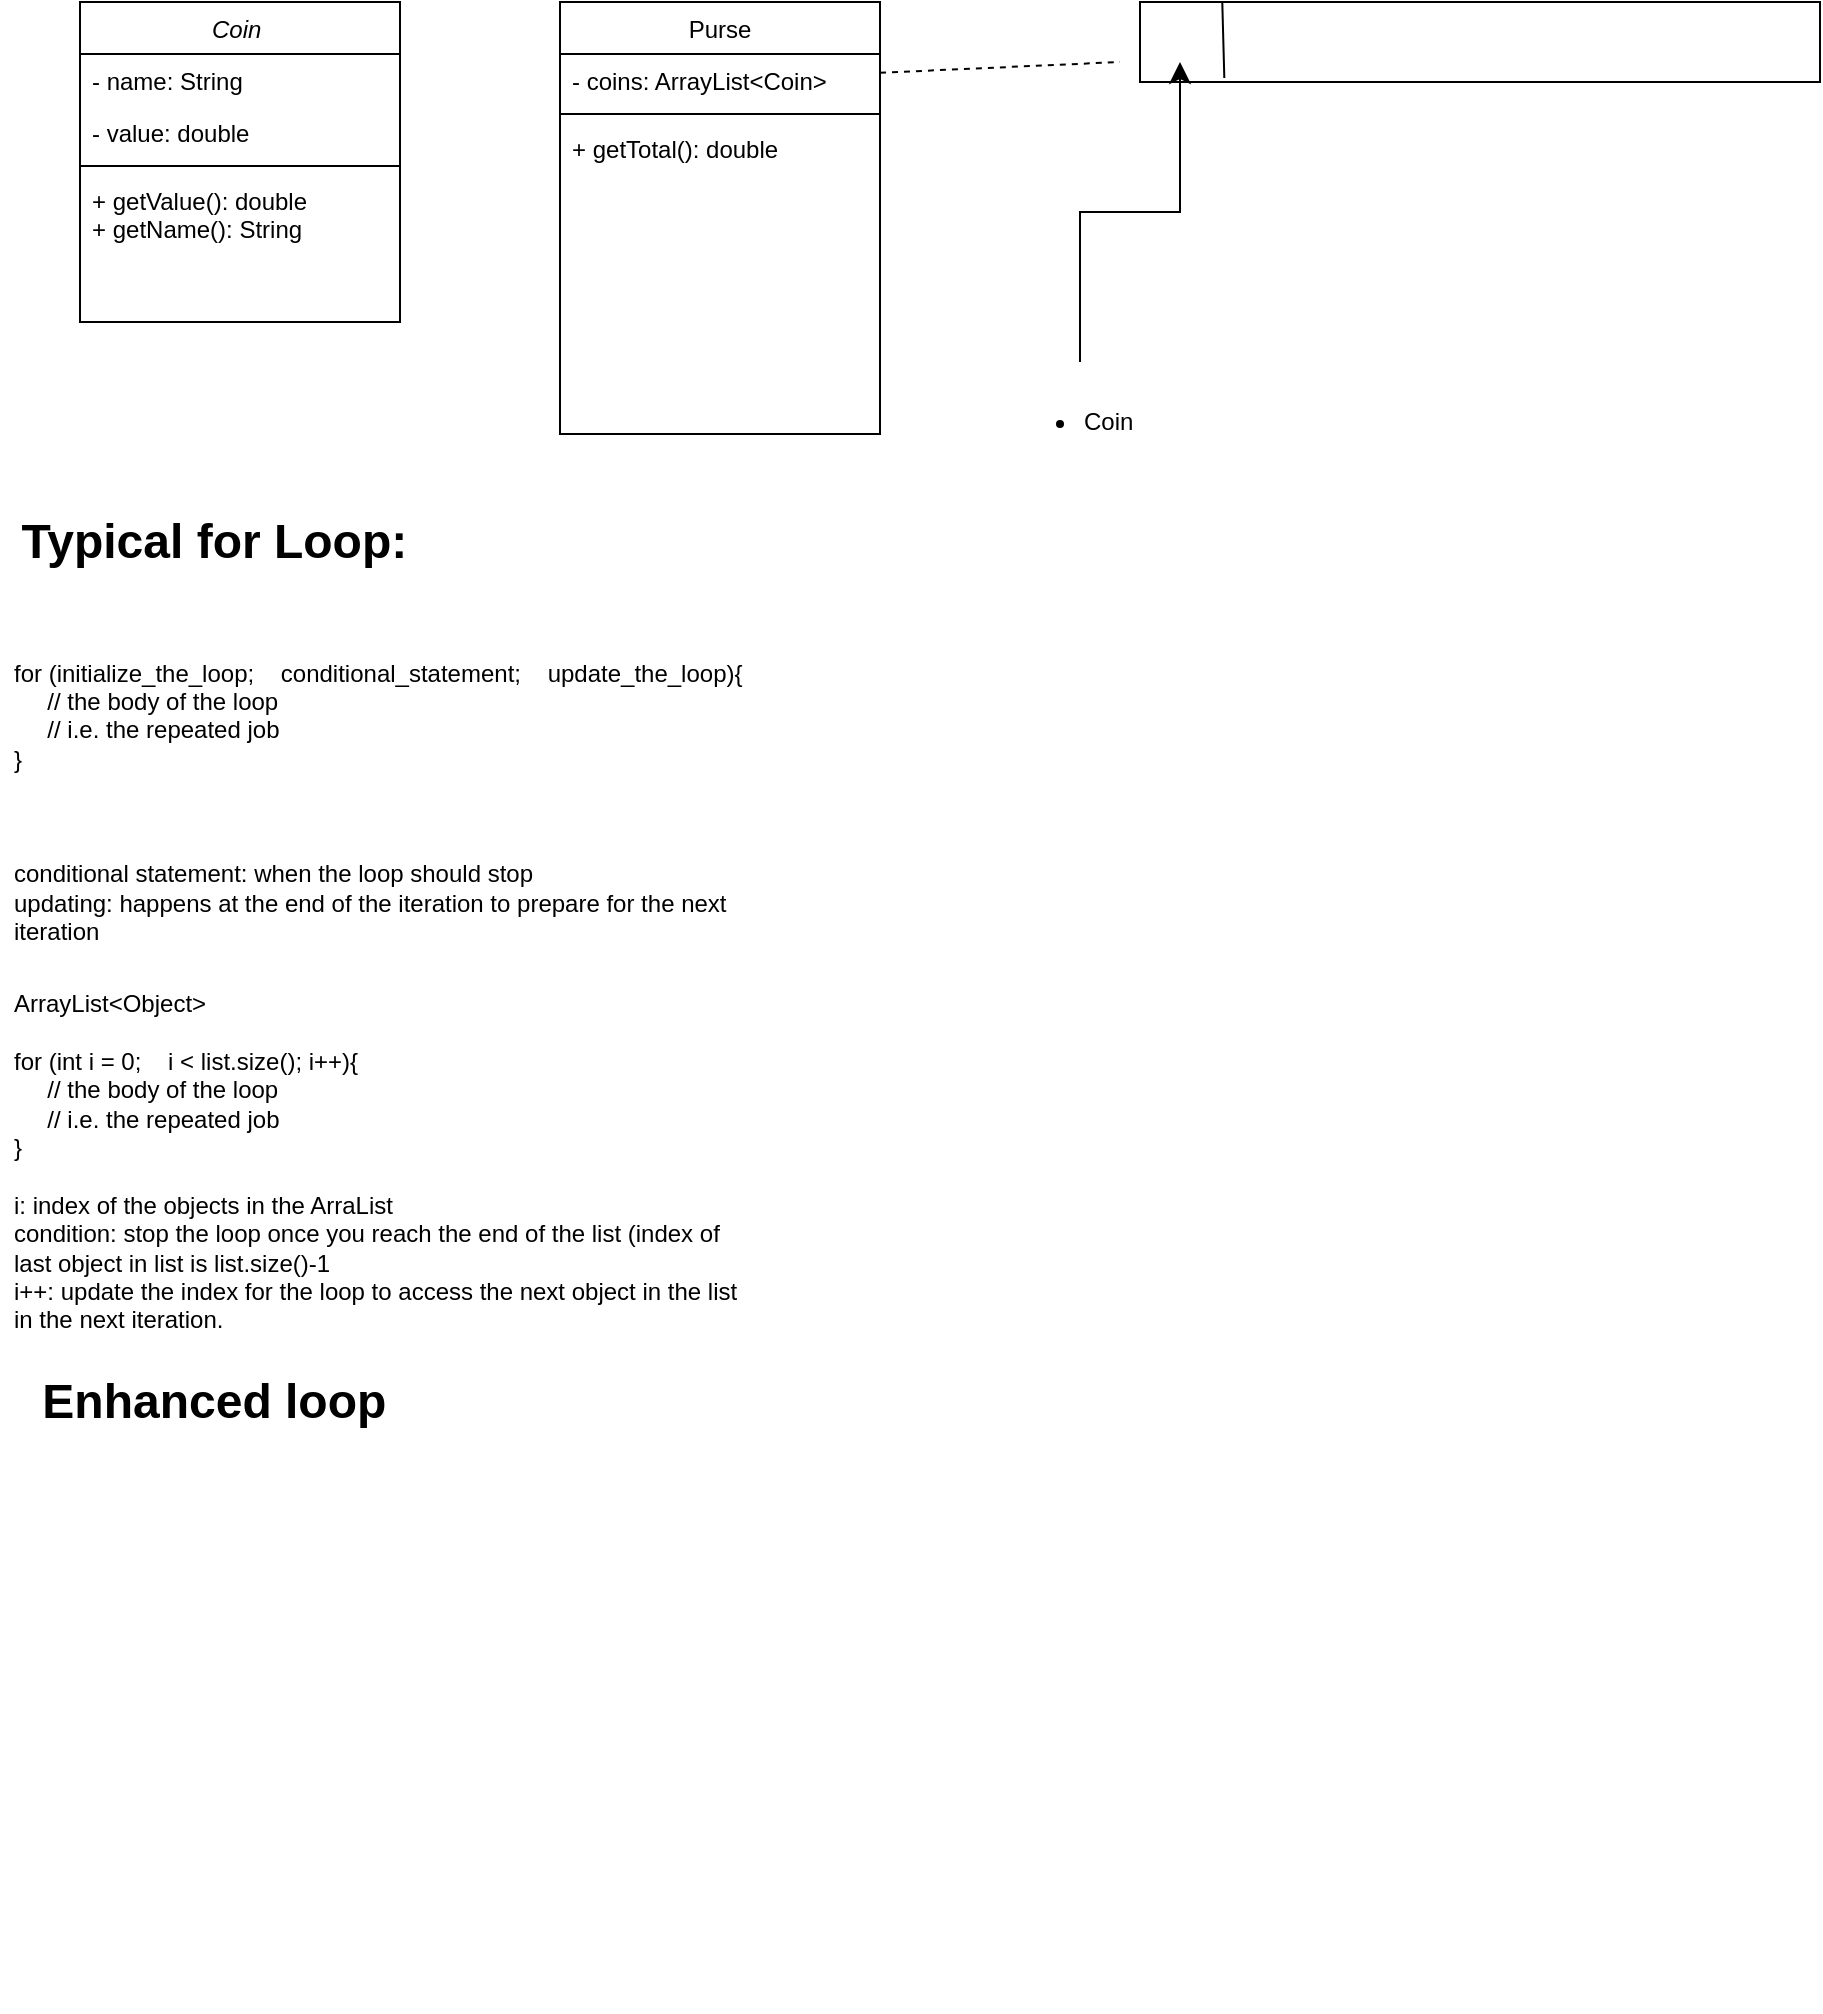 <mxfile version="26.1.3">
  <diagram id="C5RBs43oDa-KdzZeNtuy" name="Page-1">
    <mxGraphModel dx="684" dy="315" grid="1" gridSize="10" guides="1" tooltips="1" connect="1" arrows="1" fold="1" page="1" pageScale="1" pageWidth="827" pageHeight="1169" math="0" shadow="0">
      <root>
        <mxCell id="WIyWlLk6GJQsqaUBKTNV-0" />
        <mxCell id="WIyWlLk6GJQsqaUBKTNV-1" parent="WIyWlLk6GJQsqaUBKTNV-0" />
        <mxCell id="zkfFHV4jXpPFQw0GAbJ--0" value="Coin " style="swimlane;fontStyle=2;align=center;verticalAlign=top;childLayout=stackLayout;horizontal=1;startSize=26;horizontalStack=0;resizeParent=1;resizeLast=0;collapsible=1;marginBottom=0;rounded=0;shadow=0;strokeWidth=1;" parent="WIyWlLk6GJQsqaUBKTNV-1" vertex="1">
          <mxGeometry x="60" y="120" width="160" height="160" as="geometry">
            <mxRectangle x="230" y="140" width="160" height="26" as="alternateBounds" />
          </mxGeometry>
        </mxCell>
        <mxCell id="zkfFHV4jXpPFQw0GAbJ--1" value="- name: String" style="text;align=left;verticalAlign=top;spacingLeft=4;spacingRight=4;overflow=hidden;rotatable=0;points=[[0,0.5],[1,0.5]];portConstraint=eastwest;" parent="zkfFHV4jXpPFQw0GAbJ--0" vertex="1">
          <mxGeometry y="26" width="160" height="26" as="geometry" />
        </mxCell>
        <mxCell id="zkfFHV4jXpPFQw0GAbJ--2" value="- value: double " style="text;align=left;verticalAlign=top;spacingLeft=4;spacingRight=4;overflow=hidden;rotatable=0;points=[[0,0.5],[1,0.5]];portConstraint=eastwest;rounded=0;shadow=0;html=0;" parent="zkfFHV4jXpPFQw0GAbJ--0" vertex="1">
          <mxGeometry y="52" width="160" height="26" as="geometry" />
        </mxCell>
        <mxCell id="zkfFHV4jXpPFQw0GAbJ--4" value="" style="line;html=1;strokeWidth=1;align=left;verticalAlign=middle;spacingTop=-1;spacingLeft=3;spacingRight=3;rotatable=0;labelPosition=right;points=[];portConstraint=eastwest;" parent="zkfFHV4jXpPFQw0GAbJ--0" vertex="1">
          <mxGeometry y="78" width="160" height="8" as="geometry" />
        </mxCell>
        <mxCell id="zkfFHV4jXpPFQw0GAbJ--5" value="+ getValue(): double &#xa;+ getName(): String " style="text;align=left;verticalAlign=top;spacingLeft=4;spacingRight=4;overflow=hidden;rotatable=0;points=[[0,0.5],[1,0.5]];portConstraint=eastwest;" parent="zkfFHV4jXpPFQw0GAbJ--0" vertex="1">
          <mxGeometry y="86" width="160" height="44" as="geometry" />
        </mxCell>
        <mxCell id="zkfFHV4jXpPFQw0GAbJ--17" value="Purse" style="swimlane;fontStyle=0;align=center;verticalAlign=top;childLayout=stackLayout;horizontal=1;startSize=26;horizontalStack=0;resizeParent=1;resizeLast=0;collapsible=1;marginBottom=0;rounded=0;shadow=0;strokeWidth=1;" parent="WIyWlLk6GJQsqaUBKTNV-1" vertex="1">
          <mxGeometry x="300" y="120" width="160" height="216" as="geometry">
            <mxRectangle x="550" y="140" width="160" height="26" as="alternateBounds" />
          </mxGeometry>
        </mxCell>
        <mxCell id="zkfFHV4jXpPFQw0GAbJ--18" value="- coins: ArrayList&lt;Coin&gt; " style="text;align=left;verticalAlign=top;spacingLeft=4;spacingRight=4;overflow=hidden;rotatable=0;points=[[0,0.5],[1,0.5]];portConstraint=eastwest;" parent="zkfFHV4jXpPFQw0GAbJ--17" vertex="1">
          <mxGeometry y="26" width="160" height="26" as="geometry" />
        </mxCell>
        <mxCell id="zkfFHV4jXpPFQw0GAbJ--23" value="" style="line;html=1;strokeWidth=1;align=left;verticalAlign=middle;spacingTop=-1;spacingLeft=3;spacingRight=3;rotatable=0;labelPosition=right;points=[];portConstraint=eastwest;" parent="zkfFHV4jXpPFQw0GAbJ--17" vertex="1">
          <mxGeometry y="52" width="160" height="8" as="geometry" />
        </mxCell>
        <mxCell id="zkfFHV4jXpPFQw0GAbJ--24" value="+ getTotal(): double " style="text;align=left;verticalAlign=top;spacingLeft=4;spacingRight=4;overflow=hidden;rotatable=0;points=[[0,0.5],[1,0.5]];portConstraint=eastwest;" parent="zkfFHV4jXpPFQw0GAbJ--17" vertex="1">
          <mxGeometry y="60" width="160" height="26" as="geometry" />
        </mxCell>
        <mxCell id="7w1y1aVZWa9EhXxjW5KE-0" value="" style="rounded=0;whiteSpace=wrap;html=1;" vertex="1" parent="WIyWlLk6GJQsqaUBKTNV-1">
          <mxGeometry x="590" y="120" width="340" height="40" as="geometry" />
        </mxCell>
        <mxCell id="7w1y1aVZWa9EhXxjW5KE-3" value="" style="endArrow=none;dashed=1;html=1;rounded=0;" edge="1" parent="WIyWlLk6GJQsqaUBKTNV-1" source="zkfFHV4jXpPFQw0GAbJ--18">
          <mxGeometry width="50" height="50" relative="1" as="geometry">
            <mxPoint x="390" y="330" as="sourcePoint" />
            <mxPoint x="580" y="150" as="targetPoint" />
          </mxGeometry>
        </mxCell>
        <mxCell id="7w1y1aVZWa9EhXxjW5KE-4" value="" style="endArrow=none;html=1;rounded=0;exitX=0.124;exitY=0.95;exitDx=0;exitDy=0;exitPerimeter=0;entryX=0.121;entryY=0;entryDx=0;entryDy=0;entryPerimeter=0;" edge="1" parent="WIyWlLk6GJQsqaUBKTNV-1" source="7w1y1aVZWa9EhXxjW5KE-0" target="7w1y1aVZWa9EhXxjW5KE-0">
          <mxGeometry width="50" height="50" relative="1" as="geometry">
            <mxPoint x="620" y="170" as="sourcePoint" />
            <mxPoint x="670" y="120" as="targetPoint" />
          </mxGeometry>
        </mxCell>
        <mxCell id="7w1y1aVZWa9EhXxjW5KE-5" value="" style="edgeStyle=elbowEdgeStyle;elbow=vertical;endArrow=classic;html=1;curved=0;rounded=0;endSize=8;startSize=8;" edge="1" parent="WIyWlLk6GJQsqaUBKTNV-1">
          <mxGeometry width="50" height="50" relative="1" as="geometry">
            <mxPoint x="560" y="300" as="sourcePoint" />
            <mxPoint x="610" y="150" as="targetPoint" />
          </mxGeometry>
        </mxCell>
        <mxCell id="7w1y1aVZWa9EhXxjW5KE-7" value="&lt;ul&gt;&lt;li&gt;Coin&lt;/li&gt;&lt;/ul&gt;" style="text;strokeColor=none;fillColor=none;html=1;whiteSpace=wrap;verticalAlign=middle;overflow=hidden;" vertex="1" parent="WIyWlLk6GJQsqaUBKTNV-1">
          <mxGeometry x="520" y="290" width="100" height="80" as="geometry" />
        </mxCell>
        <mxCell id="7w1y1aVZWa9EhXxjW5KE-17" value="Typical for Loop:&amp;nbsp;" style="text;strokeColor=none;fillColor=none;html=1;fontSize=24;fontStyle=1;verticalAlign=middle;align=center;" vertex="1" parent="WIyWlLk6GJQsqaUBKTNV-1">
          <mxGeometry x="80" y="370" width="100" height="40" as="geometry" />
        </mxCell>
        <mxCell id="7w1y1aVZWa9EhXxjW5KE-8" value="" style="shape=table;startSize=0;container=1;collapsible=0;childLayout=tableLayout;fontSize=11;fillColor=none;strokeColor=none;" vertex="1" parent="WIyWlLk6GJQsqaUBKTNV-1">
          <mxGeometry x="20" y="440" width="380" height="685" as="geometry" />
        </mxCell>
        <mxCell id="7w1y1aVZWa9EhXxjW5KE-9" value="" style="shape=tableRow;horizontal=0;startSize=0;swimlaneHead=0;swimlaneBody=0;strokeColor=inherit;top=0;left=0;bottom=0;right=0;collapsible=0;dropTarget=0;fillColor=none;points=[[0,0.5],[1,0.5]];portConstraint=eastwest;fontSize=16;" vertex="1" parent="7w1y1aVZWa9EhXxjW5KE-8">
          <mxGeometry width="380" height="160" as="geometry" />
        </mxCell>
        <mxCell id="7w1y1aVZWa9EhXxjW5KE-10" value="for (initialize_the_loop; &amp;nbsp; &amp;nbsp;conditional_statement; &amp;nbsp; &amp;nbsp;update_the_loop){&lt;div&gt;&amp;nbsp; &amp;nbsp; &amp;nbsp;// the body of the loop&amp;nbsp;&lt;/div&gt;&lt;div&gt;&amp;nbsp; &amp;nbsp; &amp;nbsp;// i.e. the repeated job&lt;/div&gt;&lt;div&gt;}&lt;br&gt;&lt;div&gt;&lt;br&gt;&lt;/div&gt;&lt;div&gt;&lt;br&gt;&lt;/div&gt;&lt;div&gt;&lt;br&gt;&lt;/div&gt;&lt;div&gt;conditional statement: when the loop should stop&lt;/div&gt;&lt;div&gt;updating: happens at the end of the iteration to prepare for the next iteration &amp;nbsp;&lt;/div&gt;&lt;/div&gt;" style="shape=partialRectangle;html=1;whiteSpace=wrap;connectable=0;strokeColor=inherit;overflow=hidden;fillColor=none;top=0;left=0;bottom=0;right=0;pointerEvents=1;fontSize=12;align=left;spacingLeft=5;" vertex="1" parent="7w1y1aVZWa9EhXxjW5KE-9">
          <mxGeometry width="380" height="160" as="geometry">
            <mxRectangle width="380" height="160" as="alternateBounds" />
          </mxGeometry>
        </mxCell>
        <mxCell id="7w1y1aVZWa9EhXxjW5KE-11" value="" style="shape=tableRow;horizontal=0;startSize=0;swimlaneHead=0;swimlaneBody=0;strokeColor=inherit;top=0;left=0;bottom=0;right=0;collapsible=0;dropTarget=0;fillColor=none;points=[[0,0.5],[1,0.5]];portConstraint=eastwest;fontSize=16;" vertex="1" parent="7w1y1aVZWa9EhXxjW5KE-8">
          <mxGeometry y="160" width="380" height="200" as="geometry" />
        </mxCell>
        <mxCell id="7w1y1aVZWa9EhXxjW5KE-12" value="ArrayList&amp;lt;Object&amp;gt;&amp;nbsp;&lt;div&gt;&lt;br&gt;&lt;/div&gt;&lt;div&gt;for (int i = 0; &amp;nbsp; &amp;nbsp;i &amp;lt; list.size(); i++){&lt;br&gt;&lt;/div&gt;&lt;div&gt;&lt;div&gt;&amp;nbsp; &amp;nbsp; &amp;nbsp;// the body of the loop&amp;nbsp;&lt;/div&gt;&lt;div&gt;&amp;nbsp; &amp;nbsp; &amp;nbsp;// i.e. the repeated job&lt;/div&gt;&lt;div&gt;}&lt;/div&gt;&lt;/div&gt;&lt;div&gt;&lt;br&gt;&lt;/div&gt;&lt;div&gt;i: index of the objects in the ArraList&lt;/div&gt;&lt;div&gt;condition: stop the loop once you reach the end of the list (index of last object in list is list.size()-1&lt;/div&gt;&lt;div&gt;i++: update the index for the loop to access the next object in the list in the next iteration.&amp;nbsp;&lt;/div&gt;" style="shape=partialRectangle;html=1;whiteSpace=wrap;connectable=0;strokeColor=inherit;overflow=hidden;fillColor=none;top=0;left=0;bottom=0;right=0;pointerEvents=1;fontSize=12;align=left;spacingLeft=5;" vertex="1" parent="7w1y1aVZWa9EhXxjW5KE-11">
          <mxGeometry width="380" height="200" as="geometry">
            <mxRectangle width="380" height="200" as="alternateBounds" />
          </mxGeometry>
        </mxCell>
        <mxCell id="7w1y1aVZWa9EhXxjW5KE-13" value="" style="shape=tableRow;horizontal=0;startSize=0;swimlaneHead=0;swimlaneBody=0;strokeColor=inherit;top=0;left=0;bottom=0;right=0;collapsible=0;dropTarget=0;fillColor=none;points=[[0,0.5],[1,0.5]];portConstraint=eastwest;fontSize=16;" vertex="1" parent="7w1y1aVZWa9EhXxjW5KE-8">
          <mxGeometry y="360" width="380" height="310" as="geometry" />
        </mxCell>
        <mxCell id="7w1y1aVZWa9EhXxjW5KE-14" value="" style="shape=partialRectangle;html=1;whiteSpace=wrap;connectable=0;strokeColor=inherit;overflow=hidden;fillColor=none;top=0;left=0;bottom=0;right=0;pointerEvents=1;fontSize=12;align=left;spacingLeft=5;" vertex="1" parent="7w1y1aVZWa9EhXxjW5KE-13">
          <mxGeometry width="380" height="310" as="geometry">
            <mxRectangle width="380" height="310" as="alternateBounds" />
          </mxGeometry>
        </mxCell>
        <mxCell id="7w1y1aVZWa9EhXxjW5KE-15" style="shape=tableRow;horizontal=0;startSize=0;swimlaneHead=0;swimlaneBody=0;strokeColor=inherit;top=0;left=0;bottom=0;right=0;collapsible=0;dropTarget=0;fillColor=none;points=[[0,0.5],[1,0.5]];portConstraint=eastwest;fontSize=16;" vertex="1" parent="7w1y1aVZWa9EhXxjW5KE-8">
          <mxGeometry y="670" width="380" height="15" as="geometry" />
        </mxCell>
        <mxCell id="7w1y1aVZWa9EhXxjW5KE-16" value="" style="shape=partialRectangle;html=1;whiteSpace=wrap;connectable=0;strokeColor=inherit;overflow=hidden;fillColor=none;top=0;left=0;bottom=0;right=0;pointerEvents=1;fontSize=12;align=left;spacingLeft=5;" vertex="1" parent="7w1y1aVZWa9EhXxjW5KE-15">
          <mxGeometry width="380" height="15" as="geometry">
            <mxRectangle width="380" height="15" as="alternateBounds" />
          </mxGeometry>
        </mxCell>
        <mxCell id="7w1y1aVZWa9EhXxjW5KE-18" value="Enhanced loop&amp;nbsp;" style="text;strokeColor=none;fillColor=none;html=1;fontSize=24;fontStyle=1;verticalAlign=middle;align=center;" vertex="1" parent="WIyWlLk6GJQsqaUBKTNV-1">
          <mxGeometry x="80" y="800" width="100" height="40" as="geometry" />
        </mxCell>
      </root>
    </mxGraphModel>
  </diagram>
</mxfile>
